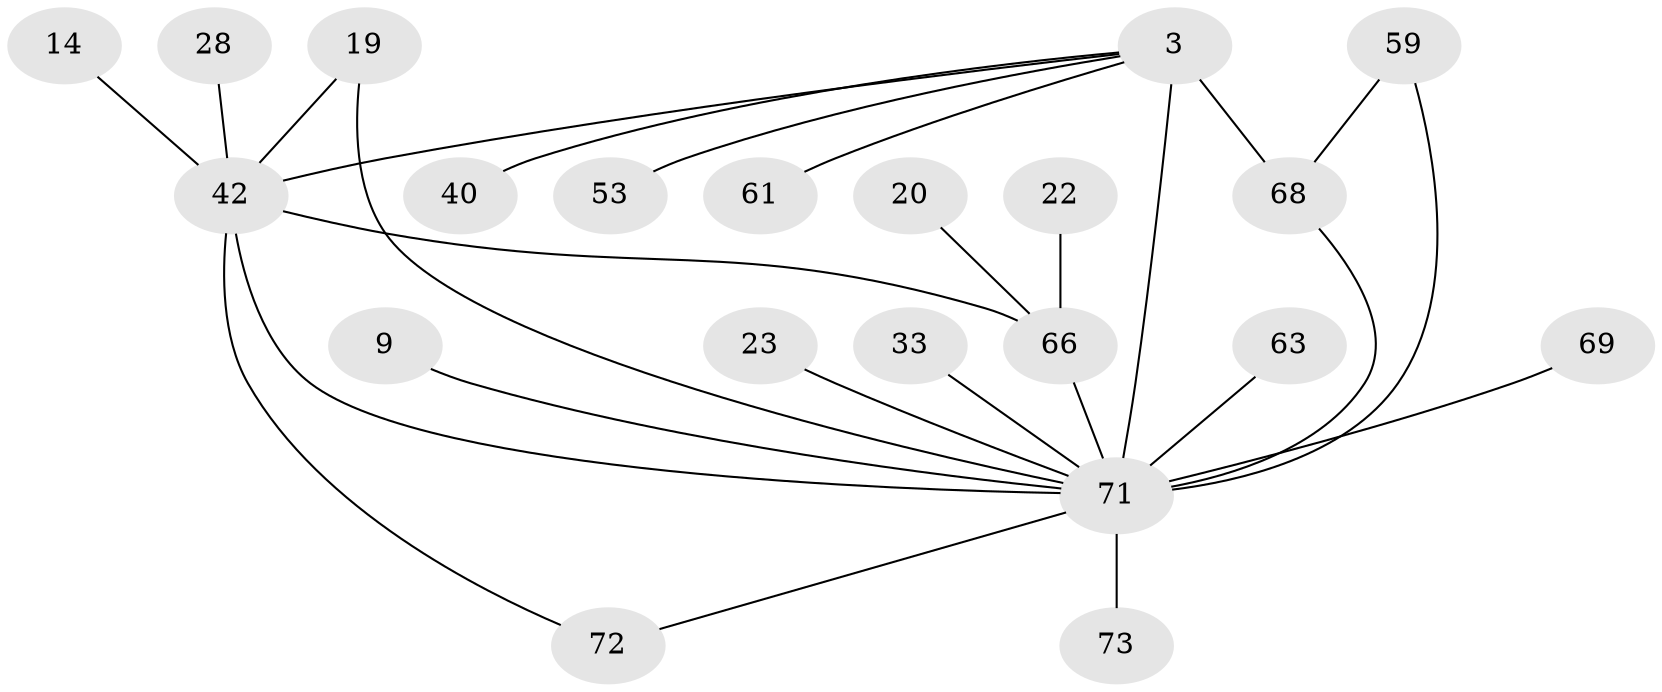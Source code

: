 // original degree distribution, {6: 0.0410958904109589, 7: 0.0273972602739726, 4: 0.0821917808219178, 5: 0.0410958904109589, 1: 0.3287671232876712, 3: 0.1232876712328767, 2: 0.3561643835616438}
// Generated by graph-tools (version 1.1) at 2025/45/03/04/25 21:45:44]
// undirected, 21 vertices, 26 edges
graph export_dot {
graph [start="1"]
  node [color=gray90,style=filled];
  3 [super="+1"];
  9;
  14;
  19 [super="+16"];
  20;
  22;
  23;
  28;
  33;
  40 [super="+11"];
  42 [super="+13+27"];
  53 [super="+10+15"];
  59 [super="+47+52"];
  61 [super="+36"];
  63 [super="+50"];
  66 [super="+56+37"];
  68 [super="+65+64"];
  69;
  71 [super="+62+4+70"];
  72 [super="+49"];
  73 [super="+38+58"];
  3 -- 68 [weight=3];
  3 -- 42;
  3 -- 53;
  3 -- 40;
  3 -- 61;
  3 -- 71 [weight=4];
  9 -- 71;
  14 -- 42;
  19 -- 42;
  19 -- 71;
  20 -- 66;
  22 -- 66;
  23 -- 71;
  28 -- 42;
  33 -- 71;
  42 -- 66 [weight=2];
  42 -- 72;
  42 -- 71;
  59 -- 68;
  59 -- 71;
  63 -- 71 [weight=2];
  66 -- 71 [weight=3];
  68 -- 71;
  69 -- 71;
  71 -- 73;
  71 -- 72;
}
